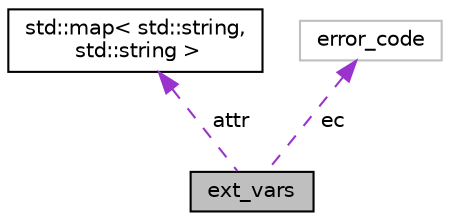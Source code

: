 digraph "ext_vars"
{
  edge [fontname="Helvetica",fontsize="10",labelfontname="Helvetica",labelfontsize="10"];
  node [fontname="Helvetica",fontsize="10",shape=record];
  Node1 [label="ext_vars",height=0.2,width=0.4,color="black", fillcolor="grey75", style="filled", fontcolor="black"];
  Node2 -> Node1 [dir="back",color="darkorchid3",fontsize="10",style="dashed",label=" attr" ,fontname="Helvetica"];
  Node2 [label="std::map\< std::string,\l std::string \>",height=0.2,width=0.4,color="black", fillcolor="white", style="filled",URL="$classstd_1_1map.html"];
  Node3 -> Node1 [dir="back",color="darkorchid3",fontsize="10",style="dashed",label=" ec" ,fontname="Helvetica"];
  Node3 [label="error_code",height=0.2,width=0.4,color="grey75", fillcolor="white", style="filled"];
}
